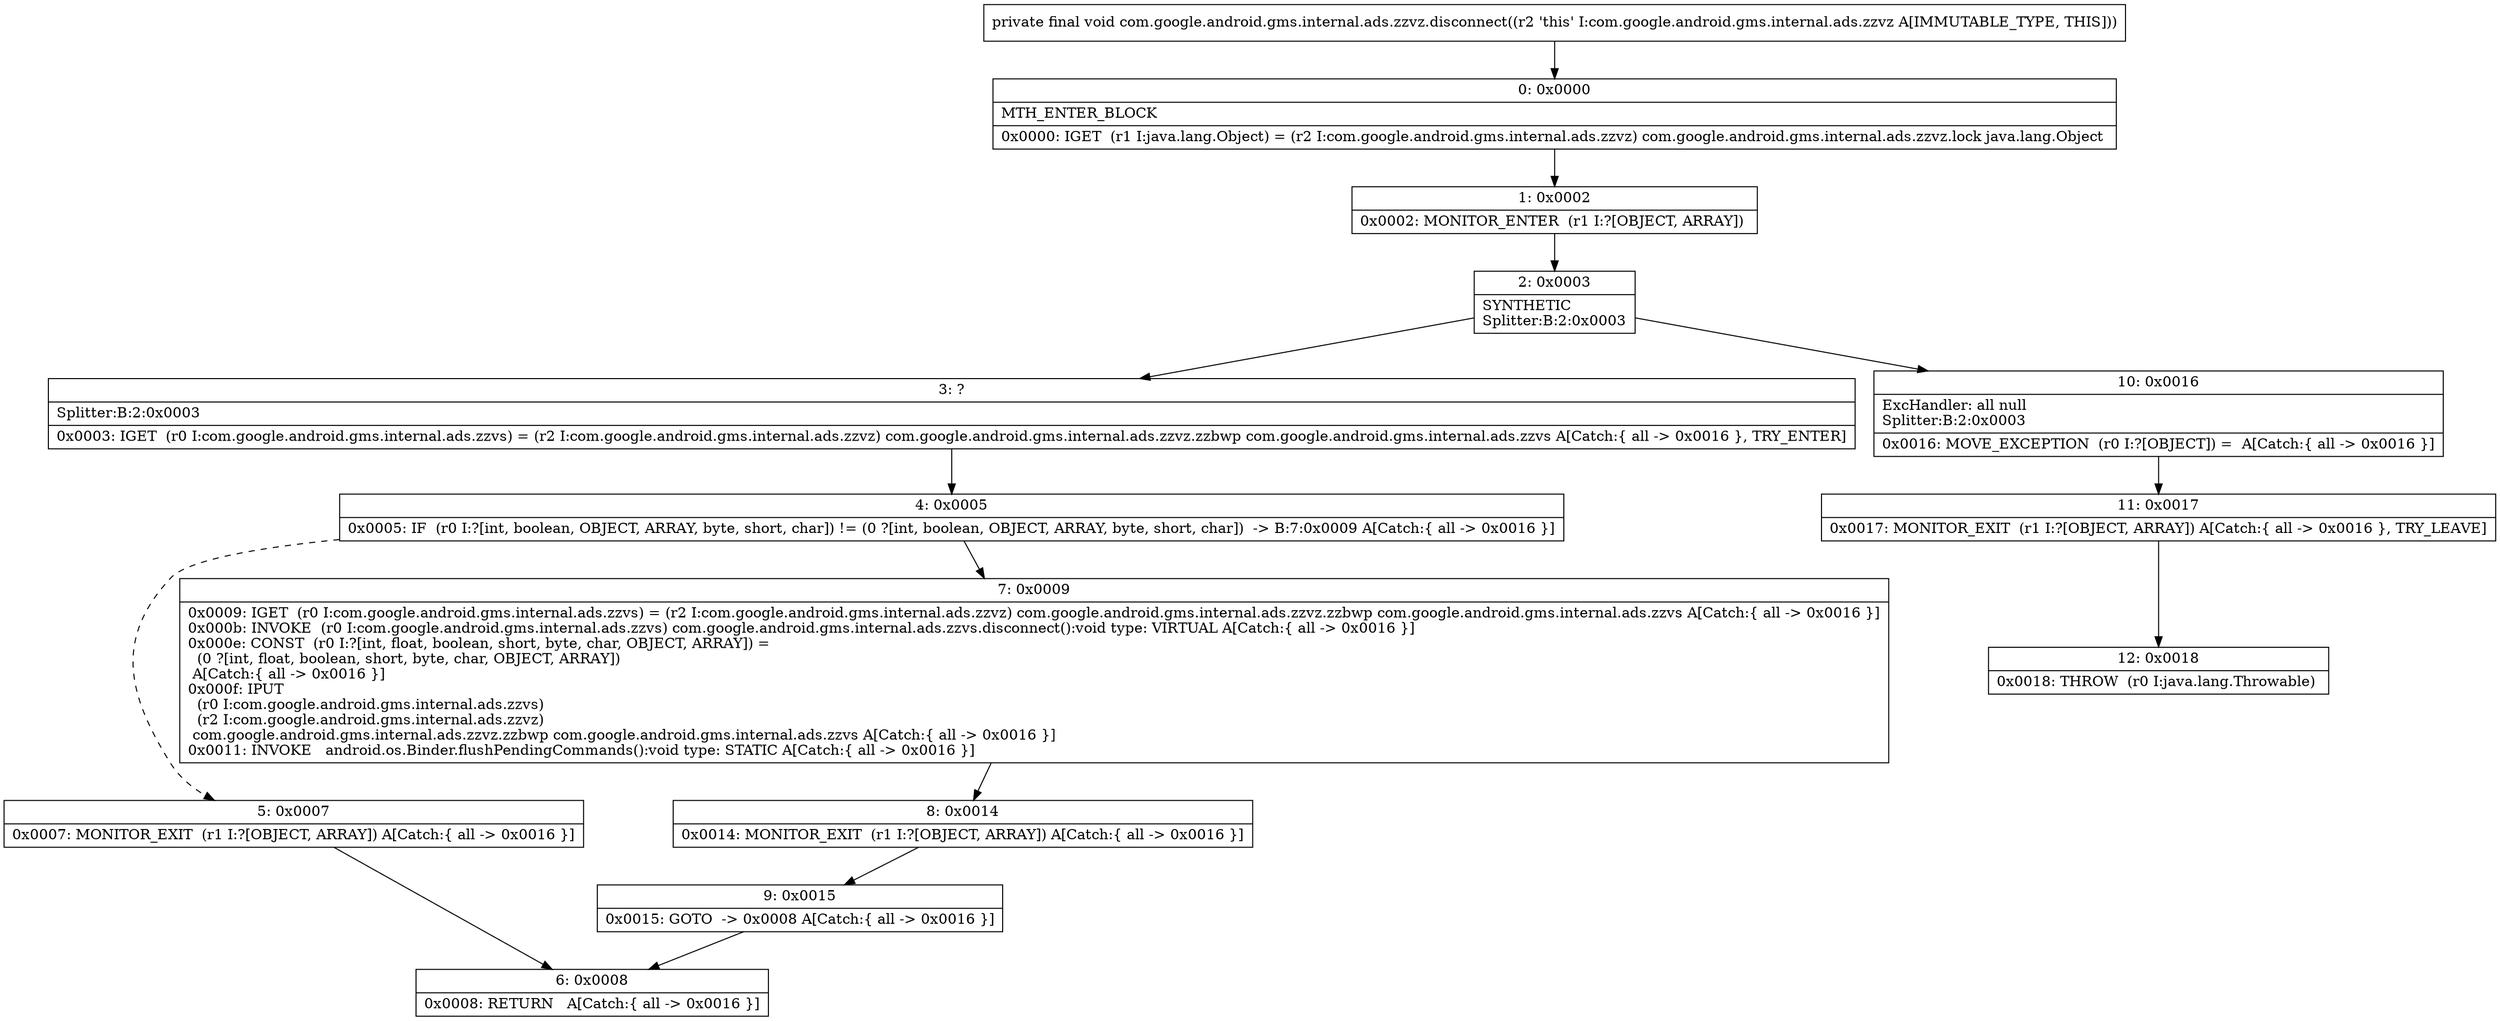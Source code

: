 digraph "CFG forcom.google.android.gms.internal.ads.zzvz.disconnect()V" {
Node_0 [shape=record,label="{0\:\ 0x0000|MTH_ENTER_BLOCK\l|0x0000: IGET  (r1 I:java.lang.Object) = (r2 I:com.google.android.gms.internal.ads.zzvz) com.google.android.gms.internal.ads.zzvz.lock java.lang.Object \l}"];
Node_1 [shape=record,label="{1\:\ 0x0002|0x0002: MONITOR_ENTER  (r1 I:?[OBJECT, ARRAY]) \l}"];
Node_2 [shape=record,label="{2\:\ 0x0003|SYNTHETIC\lSplitter:B:2:0x0003\l}"];
Node_3 [shape=record,label="{3\:\ ?|Splitter:B:2:0x0003\l|0x0003: IGET  (r0 I:com.google.android.gms.internal.ads.zzvs) = (r2 I:com.google.android.gms.internal.ads.zzvz) com.google.android.gms.internal.ads.zzvz.zzbwp com.google.android.gms.internal.ads.zzvs A[Catch:\{ all \-\> 0x0016 \}, TRY_ENTER]\l}"];
Node_4 [shape=record,label="{4\:\ 0x0005|0x0005: IF  (r0 I:?[int, boolean, OBJECT, ARRAY, byte, short, char]) != (0 ?[int, boolean, OBJECT, ARRAY, byte, short, char])  \-\> B:7:0x0009 A[Catch:\{ all \-\> 0x0016 \}]\l}"];
Node_5 [shape=record,label="{5\:\ 0x0007|0x0007: MONITOR_EXIT  (r1 I:?[OBJECT, ARRAY]) A[Catch:\{ all \-\> 0x0016 \}]\l}"];
Node_6 [shape=record,label="{6\:\ 0x0008|0x0008: RETURN   A[Catch:\{ all \-\> 0x0016 \}]\l}"];
Node_7 [shape=record,label="{7\:\ 0x0009|0x0009: IGET  (r0 I:com.google.android.gms.internal.ads.zzvs) = (r2 I:com.google.android.gms.internal.ads.zzvz) com.google.android.gms.internal.ads.zzvz.zzbwp com.google.android.gms.internal.ads.zzvs A[Catch:\{ all \-\> 0x0016 \}]\l0x000b: INVOKE  (r0 I:com.google.android.gms.internal.ads.zzvs) com.google.android.gms.internal.ads.zzvs.disconnect():void type: VIRTUAL A[Catch:\{ all \-\> 0x0016 \}]\l0x000e: CONST  (r0 I:?[int, float, boolean, short, byte, char, OBJECT, ARRAY]) = \l  (0 ?[int, float, boolean, short, byte, char, OBJECT, ARRAY])\l A[Catch:\{ all \-\> 0x0016 \}]\l0x000f: IPUT  \l  (r0 I:com.google.android.gms.internal.ads.zzvs)\l  (r2 I:com.google.android.gms.internal.ads.zzvz)\l com.google.android.gms.internal.ads.zzvz.zzbwp com.google.android.gms.internal.ads.zzvs A[Catch:\{ all \-\> 0x0016 \}]\l0x0011: INVOKE   android.os.Binder.flushPendingCommands():void type: STATIC A[Catch:\{ all \-\> 0x0016 \}]\l}"];
Node_8 [shape=record,label="{8\:\ 0x0014|0x0014: MONITOR_EXIT  (r1 I:?[OBJECT, ARRAY]) A[Catch:\{ all \-\> 0x0016 \}]\l}"];
Node_9 [shape=record,label="{9\:\ 0x0015|0x0015: GOTO  \-\> 0x0008 A[Catch:\{ all \-\> 0x0016 \}]\l}"];
Node_10 [shape=record,label="{10\:\ 0x0016|ExcHandler: all null\lSplitter:B:2:0x0003\l|0x0016: MOVE_EXCEPTION  (r0 I:?[OBJECT]) =  A[Catch:\{ all \-\> 0x0016 \}]\l}"];
Node_11 [shape=record,label="{11\:\ 0x0017|0x0017: MONITOR_EXIT  (r1 I:?[OBJECT, ARRAY]) A[Catch:\{ all \-\> 0x0016 \}, TRY_LEAVE]\l}"];
Node_12 [shape=record,label="{12\:\ 0x0018|0x0018: THROW  (r0 I:java.lang.Throwable) \l}"];
MethodNode[shape=record,label="{private final void com.google.android.gms.internal.ads.zzvz.disconnect((r2 'this' I:com.google.android.gms.internal.ads.zzvz A[IMMUTABLE_TYPE, THIS])) }"];
MethodNode -> Node_0;
Node_0 -> Node_1;
Node_1 -> Node_2;
Node_2 -> Node_3;
Node_2 -> Node_10;
Node_3 -> Node_4;
Node_4 -> Node_5[style=dashed];
Node_4 -> Node_7;
Node_5 -> Node_6;
Node_7 -> Node_8;
Node_8 -> Node_9;
Node_9 -> Node_6;
Node_10 -> Node_11;
Node_11 -> Node_12;
}

